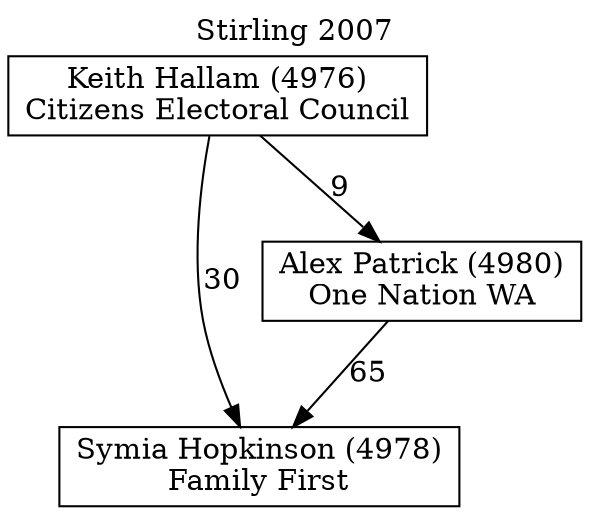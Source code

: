// House preference flow
digraph "Symia Hopkinson (4978)_Stirling_2007" {
	graph [label="Stirling 2007" labelloc=t mclimit=10]
	node [shape=box]
	"Symia Hopkinson (4978)" [label="Symia Hopkinson (4978)
Family First"]
	"Alex Patrick (4980)" [label="Alex Patrick (4980)
One Nation WA"]
	"Keith Hallam (4976)" [label="Keith Hallam (4976)
Citizens Electoral Council"]
	"Alex Patrick (4980)" -> "Symia Hopkinson (4978)" [label=65]
	"Keith Hallam (4976)" -> "Alex Patrick (4980)" [label=9]
	"Keith Hallam (4976)" -> "Symia Hopkinson (4978)" [label=30]
}
